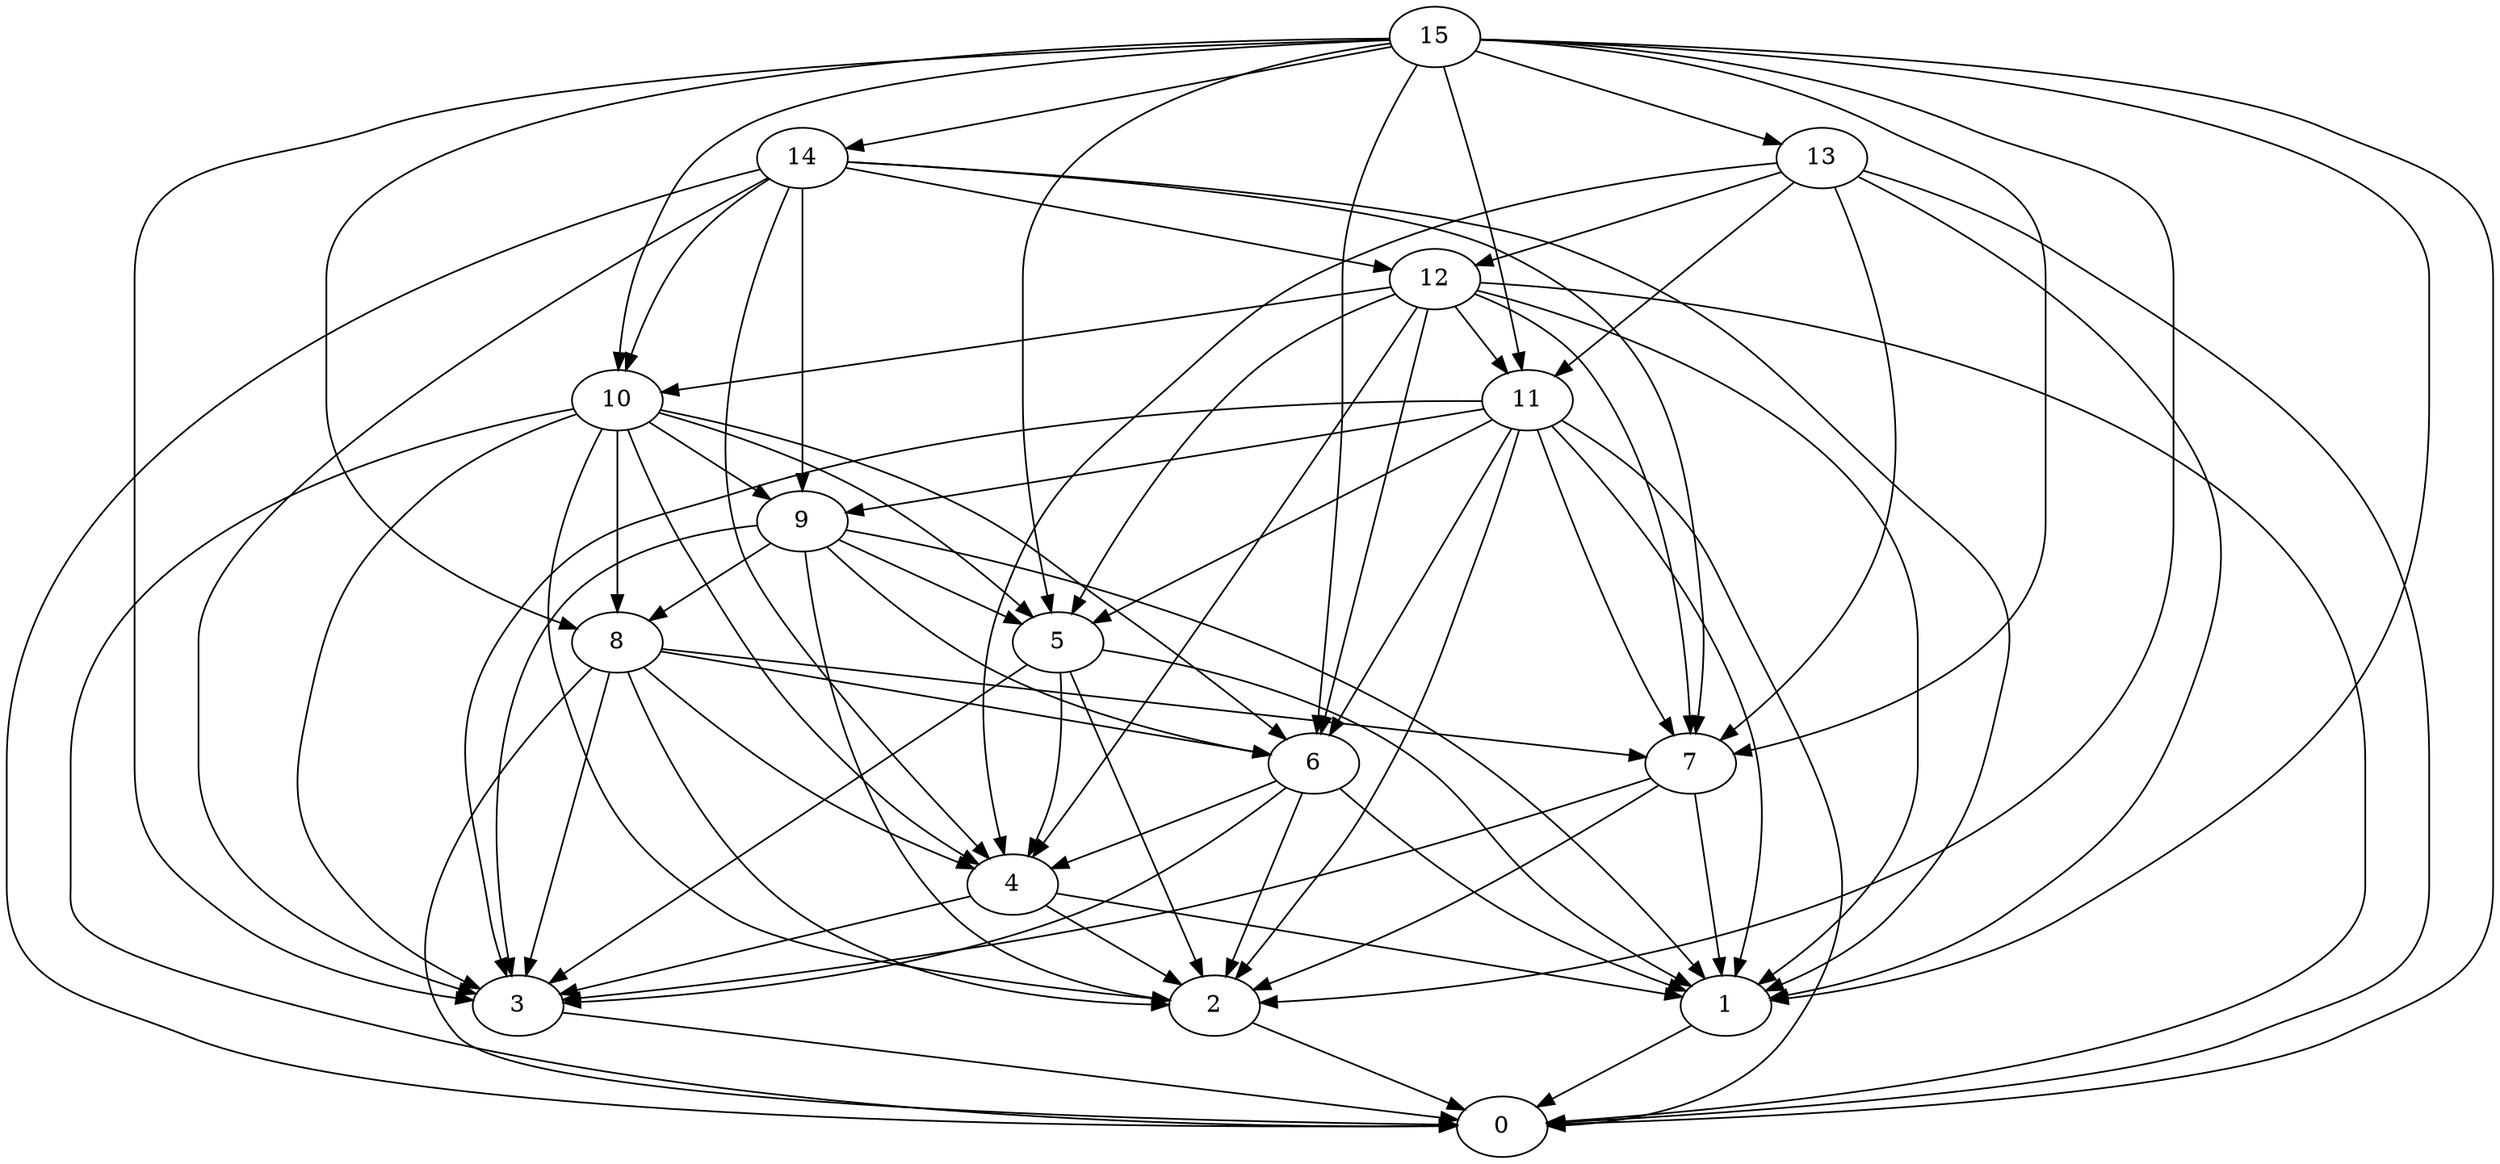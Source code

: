 digraph "Random_Nodes_16_Density_4.94_CCR_0.10_WeightType_Random#1_Heterogeneous-4-4" {
15 [Weight=106];
14 [Weight=530];
13 [Weight=106];
12 [Weight=318];
10 [Weight=477];
11 [Weight=159];
9 [Weight=212];
8 [Weight=159];
5 [Weight=318];
6 [Weight=265];
4 [Weight=265];
7 [Weight=106];
2 [Weight=477];
1 [Weight=212];
3 [Weight=159];
0 [Weight=371];
8 -> 7 [Weight=2];
7 -> 1 [Weight=6];
8 -> 6 [Weight=3];
10 -> 3 [Weight=7];
13 -> 11 [Weight=4];
13 -> 4 [Weight=3];
10 -> 0 [Weight=2];
11 -> 3 [Weight=5];
14 -> 1 [Weight=2];
9 -> 2 [Weight=9];
6 -> 3 [Weight=3];
8 -> 4 [Weight=9];
12 -> 4 [Weight=9];
6 -> 1 [Weight=7];
13 -> 0 [Weight=10];
15 -> 10 [Weight=6];
1 -> 0 [Weight=5];
12 -> 6 [Weight=9];
5 -> 3 [Weight=6];
14 -> 4 [Weight=2];
14 -> 3 [Weight=2];
11 -> 0 [Weight=2];
12 -> 10 [Weight=4];
12 -> 7 [Weight=3];
6 -> 2 [Weight=8];
10 -> 2 [Weight=2];
15 -> 5 [Weight=6];
9 -> 6 [Weight=4];
7 -> 3 [Weight=10];
10 -> 8 [Weight=8];
5 -> 1 [Weight=5];
11 -> 1 [Weight=2];
15 -> 8 [Weight=9];
11 -> 5 [Weight=7];
12 -> 11 [Weight=7];
4 -> 3 [Weight=3];
11 -> 7 [Weight=4];
14 -> 0 [Weight=2];
14 -> 10 [Weight=7];
12 -> 5 [Weight=6];
10 -> 9 [Weight=3];
5 -> 2 [Weight=5];
10 -> 5 [Weight=9];
15 -> 11 [Weight=7];
15 -> 7 [Weight=2];
14 -> 7 [Weight=10];
11 -> 6 [Weight=6];
12 -> 0 [Weight=6];
15 -> 14 [Weight=6];
10 -> 6 [Weight=9];
8 -> 3 [Weight=7];
5 -> 4 [Weight=4];
8 -> 2 [Weight=8];
3 -> 0 [Weight=9];
15 -> 1 [Weight=5];
14 -> 9 [Weight=2];
13 -> 1 [Weight=9];
7 -> 2 [Weight=2];
9 -> 8 [Weight=3];
13 -> 12 [Weight=6];
10 -> 4 [Weight=3];
15 -> 3 [Weight=6];
15 -> 2 [Weight=2];
6 -> 4 [Weight=7];
9 -> 3 [Weight=7];
15 -> 0 [Weight=3];
9 -> 1 [Weight=8];
2 -> 0 [Weight=6];
11 -> 2 [Weight=4];
4 -> 2 [Weight=2];
15 -> 6 [Weight=8];
13 -> 7 [Weight=5];
15 -> 13 [Weight=2];
11 -> 9 [Weight=5];
9 -> 5 [Weight=6];
4 -> 1 [Weight=3];
14 -> 12 [Weight=4];
12 -> 1 [Weight=9];
8 -> 0 [Weight=6];
}
